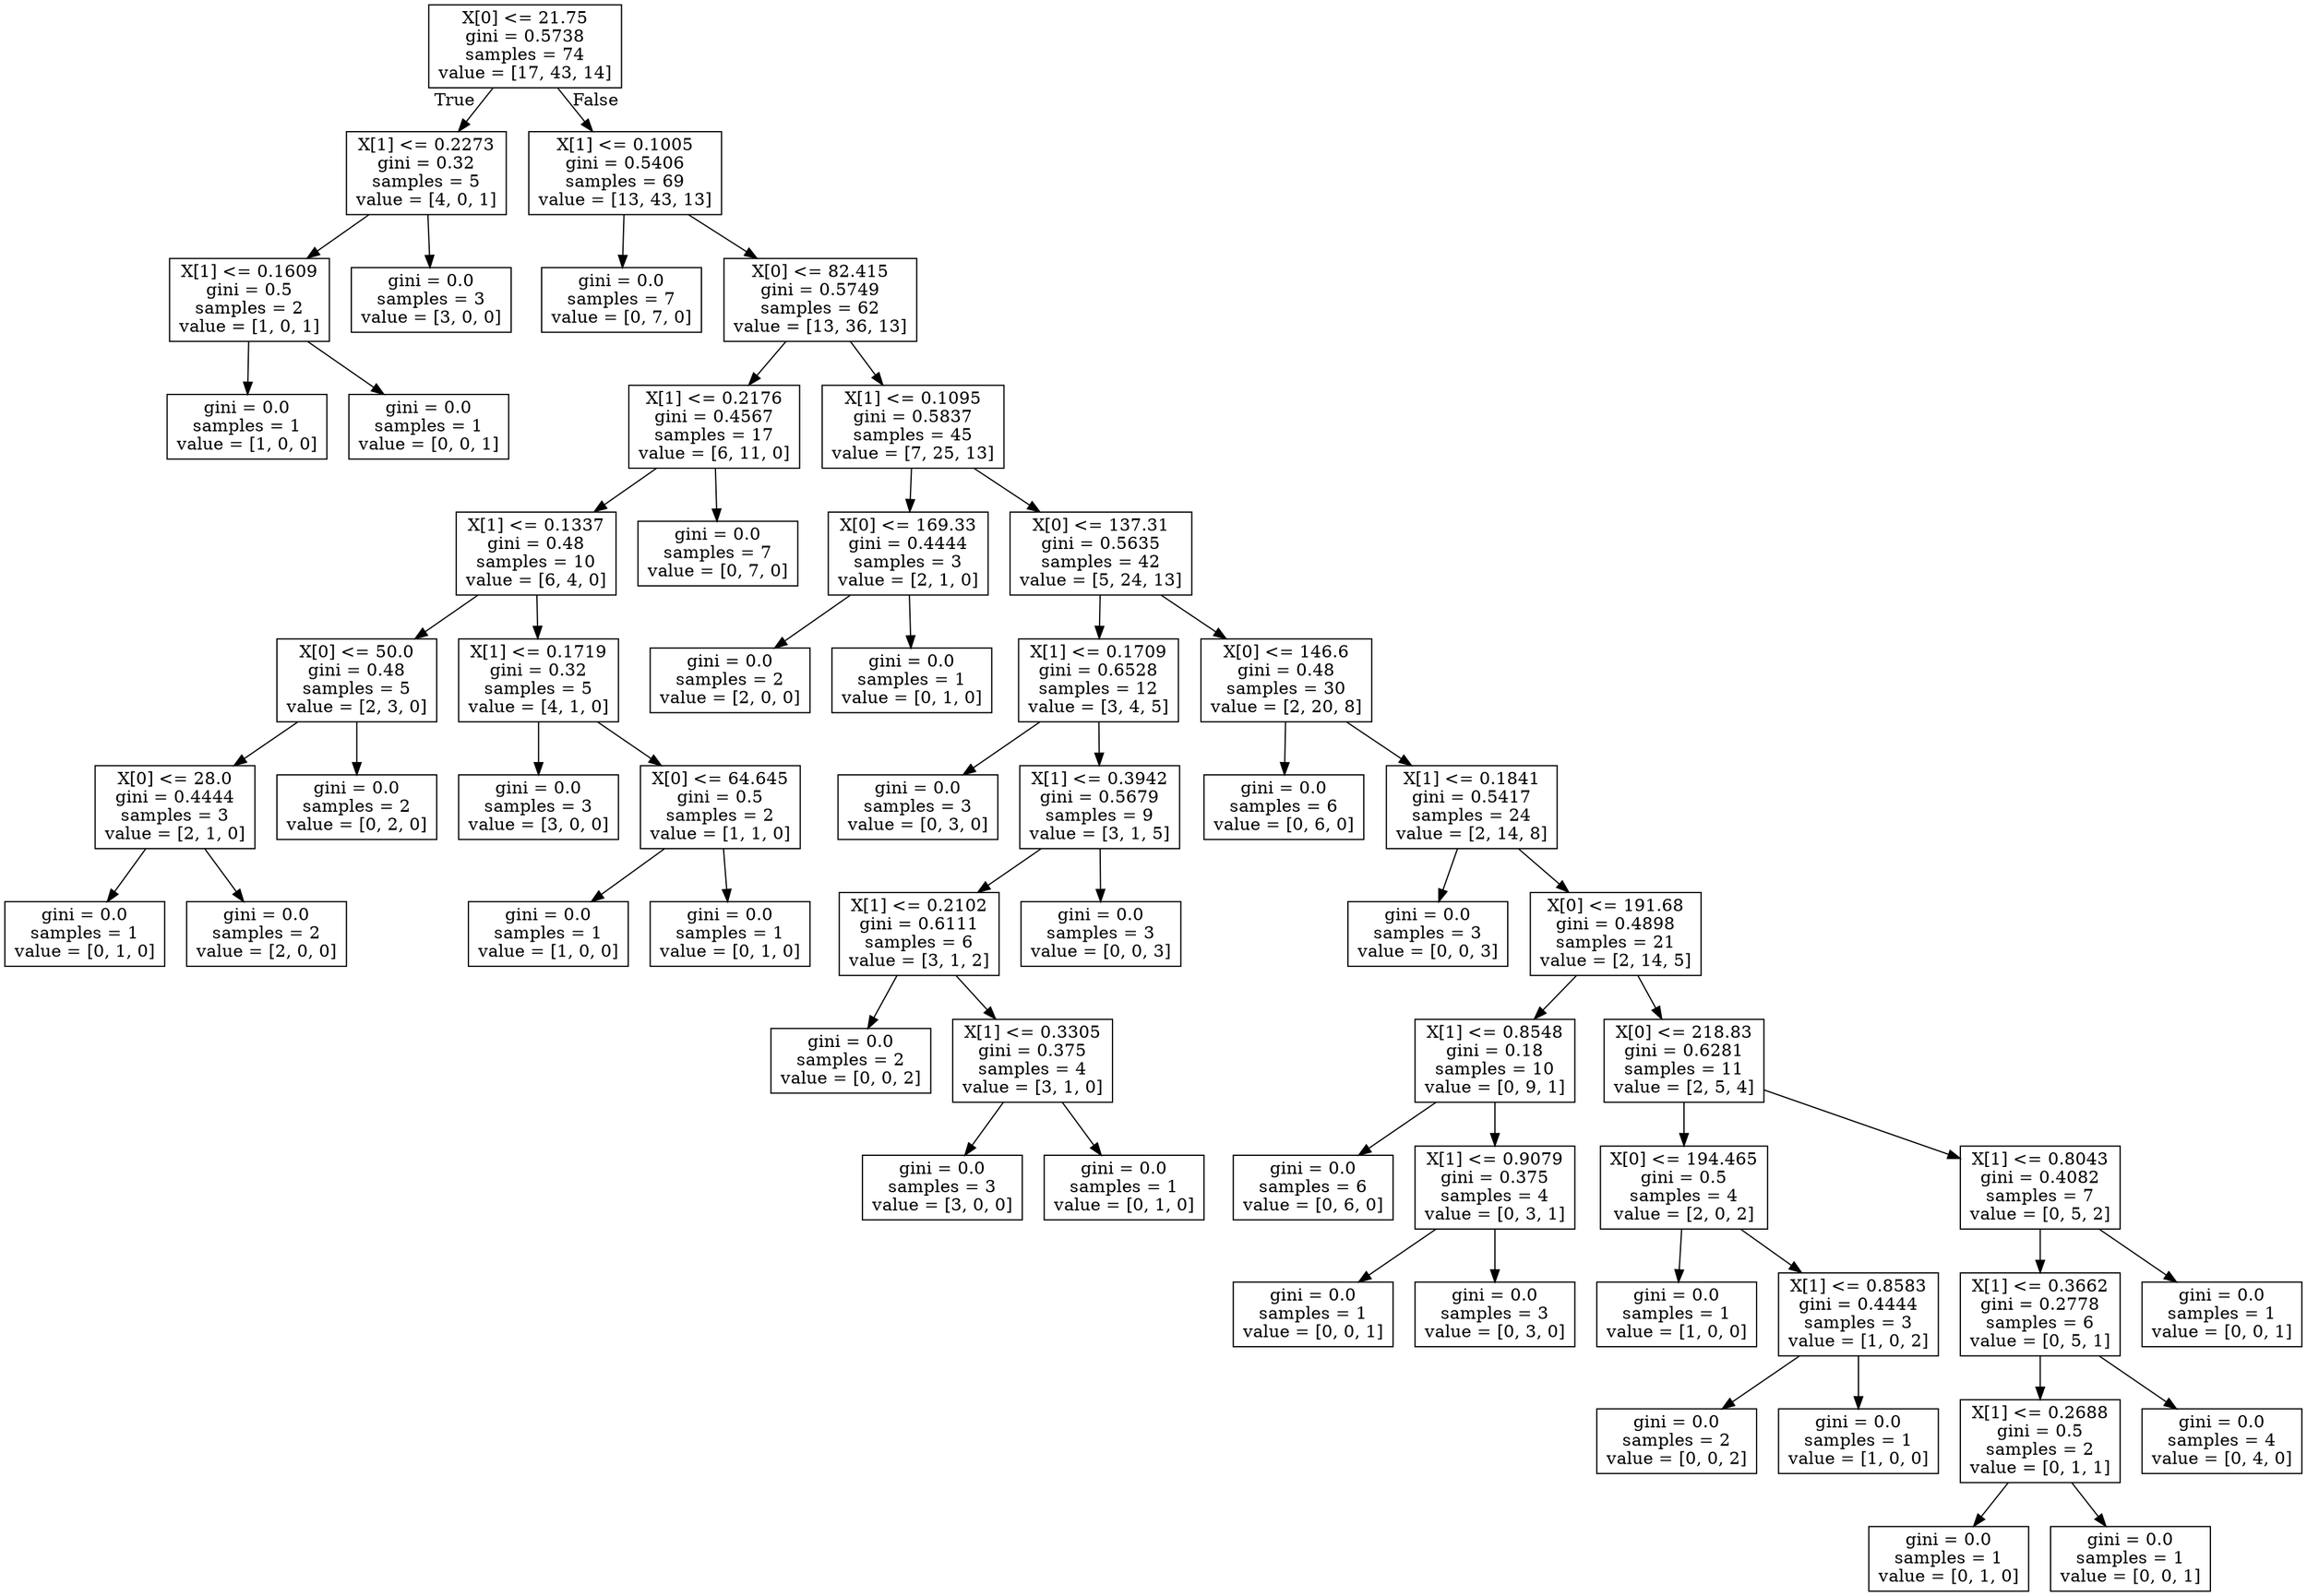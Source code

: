 digraph Tree {
node [shape=box] ;
0 [label="X[0] <= 21.75\ngini = 0.5738\nsamples = 74\nvalue = [17, 43, 14]"] ;
1 [label="X[1] <= 0.2273\ngini = 0.32\nsamples = 5\nvalue = [4, 0, 1]"] ;
0 -> 1 [labeldistance=2.5, labelangle=45, headlabel="True"] ;
2 [label="X[1] <= 0.1609\ngini = 0.5\nsamples = 2\nvalue = [1, 0, 1]"] ;
1 -> 2 ;
3 [label="gini = 0.0\nsamples = 1\nvalue = [1, 0, 0]"] ;
2 -> 3 ;
4 [label="gini = 0.0\nsamples = 1\nvalue = [0, 0, 1]"] ;
2 -> 4 ;
5 [label="gini = 0.0\nsamples = 3\nvalue = [3, 0, 0]"] ;
1 -> 5 ;
6 [label="X[1] <= 0.1005\ngini = 0.5406\nsamples = 69\nvalue = [13, 43, 13]"] ;
0 -> 6 [labeldistance=2.5, labelangle=-45, headlabel="False"] ;
7 [label="gini = 0.0\nsamples = 7\nvalue = [0, 7, 0]"] ;
6 -> 7 ;
8 [label="X[0] <= 82.415\ngini = 0.5749\nsamples = 62\nvalue = [13, 36, 13]"] ;
6 -> 8 ;
9 [label="X[1] <= 0.2176\ngini = 0.4567\nsamples = 17\nvalue = [6, 11, 0]"] ;
8 -> 9 ;
10 [label="X[1] <= 0.1337\ngini = 0.48\nsamples = 10\nvalue = [6, 4, 0]"] ;
9 -> 10 ;
11 [label="X[0] <= 50.0\ngini = 0.48\nsamples = 5\nvalue = [2, 3, 0]"] ;
10 -> 11 ;
12 [label="X[0] <= 28.0\ngini = 0.4444\nsamples = 3\nvalue = [2, 1, 0]"] ;
11 -> 12 ;
13 [label="gini = 0.0\nsamples = 1\nvalue = [0, 1, 0]"] ;
12 -> 13 ;
14 [label="gini = 0.0\nsamples = 2\nvalue = [2, 0, 0]"] ;
12 -> 14 ;
15 [label="gini = 0.0\nsamples = 2\nvalue = [0, 2, 0]"] ;
11 -> 15 ;
16 [label="X[1] <= 0.1719\ngini = 0.32\nsamples = 5\nvalue = [4, 1, 0]"] ;
10 -> 16 ;
17 [label="gini = 0.0\nsamples = 3\nvalue = [3, 0, 0]"] ;
16 -> 17 ;
18 [label="X[0] <= 64.645\ngini = 0.5\nsamples = 2\nvalue = [1, 1, 0]"] ;
16 -> 18 ;
19 [label="gini = 0.0\nsamples = 1\nvalue = [1, 0, 0]"] ;
18 -> 19 ;
20 [label="gini = 0.0\nsamples = 1\nvalue = [0, 1, 0]"] ;
18 -> 20 ;
21 [label="gini = 0.0\nsamples = 7\nvalue = [0, 7, 0]"] ;
9 -> 21 ;
22 [label="X[1] <= 0.1095\ngini = 0.5837\nsamples = 45\nvalue = [7, 25, 13]"] ;
8 -> 22 ;
23 [label="X[0] <= 169.33\ngini = 0.4444\nsamples = 3\nvalue = [2, 1, 0]"] ;
22 -> 23 ;
24 [label="gini = 0.0\nsamples = 2\nvalue = [2, 0, 0]"] ;
23 -> 24 ;
25 [label="gini = 0.0\nsamples = 1\nvalue = [0, 1, 0]"] ;
23 -> 25 ;
26 [label="X[0] <= 137.31\ngini = 0.5635\nsamples = 42\nvalue = [5, 24, 13]"] ;
22 -> 26 ;
27 [label="X[1] <= 0.1709\ngini = 0.6528\nsamples = 12\nvalue = [3, 4, 5]"] ;
26 -> 27 ;
28 [label="gini = 0.0\nsamples = 3\nvalue = [0, 3, 0]"] ;
27 -> 28 ;
29 [label="X[1] <= 0.3942\ngini = 0.5679\nsamples = 9\nvalue = [3, 1, 5]"] ;
27 -> 29 ;
30 [label="X[1] <= 0.2102\ngini = 0.6111\nsamples = 6\nvalue = [3, 1, 2]"] ;
29 -> 30 ;
31 [label="gini = 0.0\nsamples = 2\nvalue = [0, 0, 2]"] ;
30 -> 31 ;
32 [label="X[1] <= 0.3305\ngini = 0.375\nsamples = 4\nvalue = [3, 1, 0]"] ;
30 -> 32 ;
33 [label="gini = 0.0\nsamples = 3\nvalue = [3, 0, 0]"] ;
32 -> 33 ;
34 [label="gini = 0.0\nsamples = 1\nvalue = [0, 1, 0]"] ;
32 -> 34 ;
35 [label="gini = 0.0\nsamples = 3\nvalue = [0, 0, 3]"] ;
29 -> 35 ;
36 [label="X[0] <= 146.6\ngini = 0.48\nsamples = 30\nvalue = [2, 20, 8]"] ;
26 -> 36 ;
37 [label="gini = 0.0\nsamples = 6\nvalue = [0, 6, 0]"] ;
36 -> 37 ;
38 [label="X[1] <= 0.1841\ngini = 0.5417\nsamples = 24\nvalue = [2, 14, 8]"] ;
36 -> 38 ;
39 [label="gini = 0.0\nsamples = 3\nvalue = [0, 0, 3]"] ;
38 -> 39 ;
40 [label="X[0] <= 191.68\ngini = 0.4898\nsamples = 21\nvalue = [2, 14, 5]"] ;
38 -> 40 ;
41 [label="X[1] <= 0.8548\ngini = 0.18\nsamples = 10\nvalue = [0, 9, 1]"] ;
40 -> 41 ;
42 [label="gini = 0.0\nsamples = 6\nvalue = [0, 6, 0]"] ;
41 -> 42 ;
43 [label="X[1] <= 0.9079\ngini = 0.375\nsamples = 4\nvalue = [0, 3, 1]"] ;
41 -> 43 ;
44 [label="gini = 0.0\nsamples = 1\nvalue = [0, 0, 1]"] ;
43 -> 44 ;
45 [label="gini = 0.0\nsamples = 3\nvalue = [0, 3, 0]"] ;
43 -> 45 ;
46 [label="X[0] <= 218.83\ngini = 0.6281\nsamples = 11\nvalue = [2, 5, 4]"] ;
40 -> 46 ;
47 [label="X[0] <= 194.465\ngini = 0.5\nsamples = 4\nvalue = [2, 0, 2]"] ;
46 -> 47 ;
48 [label="gini = 0.0\nsamples = 1\nvalue = [1, 0, 0]"] ;
47 -> 48 ;
49 [label="X[1] <= 0.8583\ngini = 0.4444\nsamples = 3\nvalue = [1, 0, 2]"] ;
47 -> 49 ;
50 [label="gini = 0.0\nsamples = 2\nvalue = [0, 0, 2]"] ;
49 -> 50 ;
51 [label="gini = 0.0\nsamples = 1\nvalue = [1, 0, 0]"] ;
49 -> 51 ;
52 [label="X[1] <= 0.8043\ngini = 0.4082\nsamples = 7\nvalue = [0, 5, 2]"] ;
46 -> 52 ;
53 [label="X[1] <= 0.3662\ngini = 0.2778\nsamples = 6\nvalue = [0, 5, 1]"] ;
52 -> 53 ;
54 [label="X[1] <= 0.2688\ngini = 0.5\nsamples = 2\nvalue = [0, 1, 1]"] ;
53 -> 54 ;
55 [label="gini = 0.0\nsamples = 1\nvalue = [0, 1, 0]"] ;
54 -> 55 ;
56 [label="gini = 0.0\nsamples = 1\nvalue = [0, 0, 1]"] ;
54 -> 56 ;
57 [label="gini = 0.0\nsamples = 4\nvalue = [0, 4, 0]"] ;
53 -> 57 ;
58 [label="gini = 0.0\nsamples = 1\nvalue = [0, 0, 1]"] ;
52 -> 58 ;
}